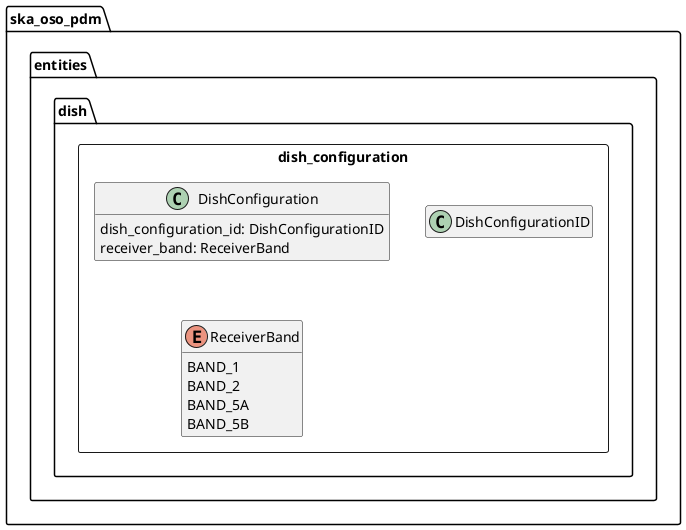 @startuml
hide empty members

package ska_oso_pdm.entities.dish {
    package dish_configuration <<Rectangle>> {
        class DishConfiguration {
            dish_configuration_id: DishConfigurationID
            receiver_band: ReceiverBand
        }

        class DishConfigurationID

        enum ReceiverBand {
            BAND_1
            BAND_2
            BAND_5A
            BAND_5B
        }
    }
}
@enduml
